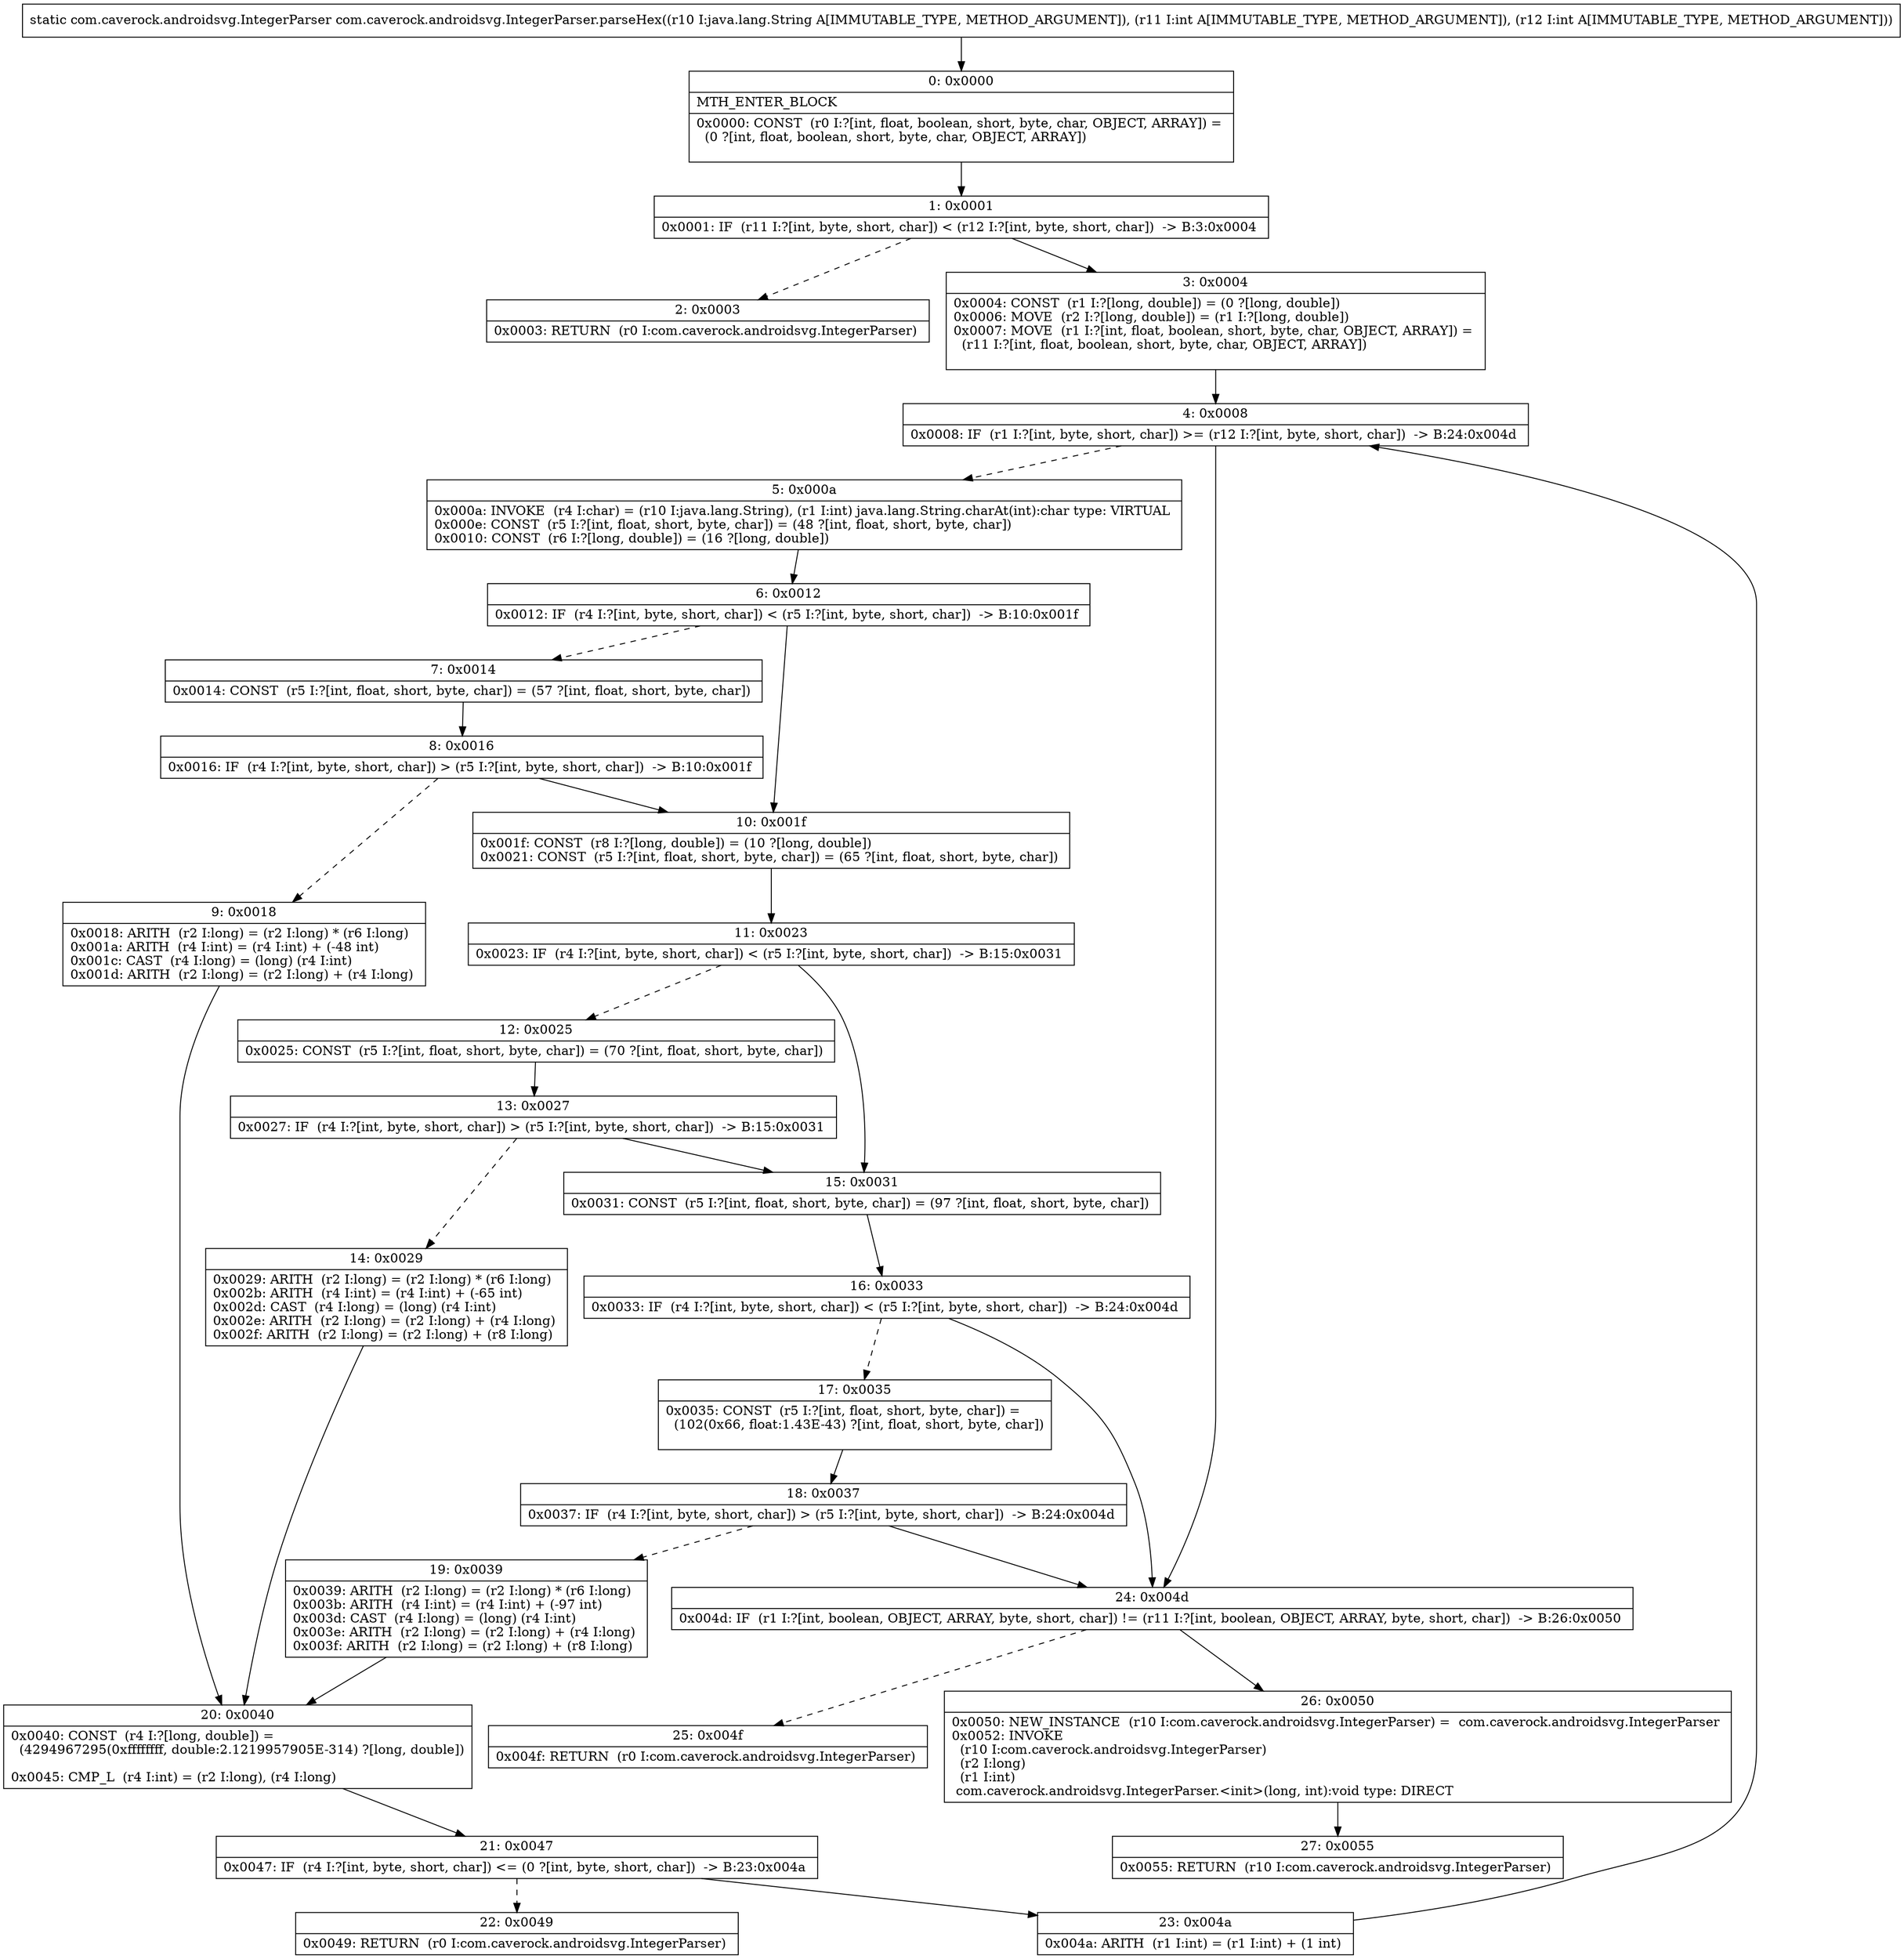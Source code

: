 digraph "CFG forcom.caverock.androidsvg.IntegerParser.parseHex(Ljava\/lang\/String;II)Lcom\/caverock\/androidsvg\/IntegerParser;" {
Node_0 [shape=record,label="{0\:\ 0x0000|MTH_ENTER_BLOCK\l|0x0000: CONST  (r0 I:?[int, float, boolean, short, byte, char, OBJECT, ARRAY]) = \l  (0 ?[int, float, boolean, short, byte, char, OBJECT, ARRAY])\l \l}"];
Node_1 [shape=record,label="{1\:\ 0x0001|0x0001: IF  (r11 I:?[int, byte, short, char]) \< (r12 I:?[int, byte, short, char])  \-\> B:3:0x0004 \l}"];
Node_2 [shape=record,label="{2\:\ 0x0003|0x0003: RETURN  (r0 I:com.caverock.androidsvg.IntegerParser) \l}"];
Node_3 [shape=record,label="{3\:\ 0x0004|0x0004: CONST  (r1 I:?[long, double]) = (0 ?[long, double]) \l0x0006: MOVE  (r2 I:?[long, double]) = (r1 I:?[long, double]) \l0x0007: MOVE  (r1 I:?[int, float, boolean, short, byte, char, OBJECT, ARRAY]) = \l  (r11 I:?[int, float, boolean, short, byte, char, OBJECT, ARRAY])\l \l}"];
Node_4 [shape=record,label="{4\:\ 0x0008|0x0008: IF  (r1 I:?[int, byte, short, char]) \>= (r12 I:?[int, byte, short, char])  \-\> B:24:0x004d \l}"];
Node_5 [shape=record,label="{5\:\ 0x000a|0x000a: INVOKE  (r4 I:char) = (r10 I:java.lang.String), (r1 I:int) java.lang.String.charAt(int):char type: VIRTUAL \l0x000e: CONST  (r5 I:?[int, float, short, byte, char]) = (48 ?[int, float, short, byte, char]) \l0x0010: CONST  (r6 I:?[long, double]) = (16 ?[long, double]) \l}"];
Node_6 [shape=record,label="{6\:\ 0x0012|0x0012: IF  (r4 I:?[int, byte, short, char]) \< (r5 I:?[int, byte, short, char])  \-\> B:10:0x001f \l}"];
Node_7 [shape=record,label="{7\:\ 0x0014|0x0014: CONST  (r5 I:?[int, float, short, byte, char]) = (57 ?[int, float, short, byte, char]) \l}"];
Node_8 [shape=record,label="{8\:\ 0x0016|0x0016: IF  (r4 I:?[int, byte, short, char]) \> (r5 I:?[int, byte, short, char])  \-\> B:10:0x001f \l}"];
Node_9 [shape=record,label="{9\:\ 0x0018|0x0018: ARITH  (r2 I:long) = (r2 I:long) * (r6 I:long) \l0x001a: ARITH  (r4 I:int) = (r4 I:int) + (\-48 int) \l0x001c: CAST  (r4 I:long) = (long) (r4 I:int) \l0x001d: ARITH  (r2 I:long) = (r2 I:long) + (r4 I:long) \l}"];
Node_10 [shape=record,label="{10\:\ 0x001f|0x001f: CONST  (r8 I:?[long, double]) = (10 ?[long, double]) \l0x0021: CONST  (r5 I:?[int, float, short, byte, char]) = (65 ?[int, float, short, byte, char]) \l}"];
Node_11 [shape=record,label="{11\:\ 0x0023|0x0023: IF  (r4 I:?[int, byte, short, char]) \< (r5 I:?[int, byte, short, char])  \-\> B:15:0x0031 \l}"];
Node_12 [shape=record,label="{12\:\ 0x0025|0x0025: CONST  (r5 I:?[int, float, short, byte, char]) = (70 ?[int, float, short, byte, char]) \l}"];
Node_13 [shape=record,label="{13\:\ 0x0027|0x0027: IF  (r4 I:?[int, byte, short, char]) \> (r5 I:?[int, byte, short, char])  \-\> B:15:0x0031 \l}"];
Node_14 [shape=record,label="{14\:\ 0x0029|0x0029: ARITH  (r2 I:long) = (r2 I:long) * (r6 I:long) \l0x002b: ARITH  (r4 I:int) = (r4 I:int) + (\-65 int) \l0x002d: CAST  (r4 I:long) = (long) (r4 I:int) \l0x002e: ARITH  (r2 I:long) = (r2 I:long) + (r4 I:long) \l0x002f: ARITH  (r2 I:long) = (r2 I:long) + (r8 I:long) \l}"];
Node_15 [shape=record,label="{15\:\ 0x0031|0x0031: CONST  (r5 I:?[int, float, short, byte, char]) = (97 ?[int, float, short, byte, char]) \l}"];
Node_16 [shape=record,label="{16\:\ 0x0033|0x0033: IF  (r4 I:?[int, byte, short, char]) \< (r5 I:?[int, byte, short, char])  \-\> B:24:0x004d \l}"];
Node_17 [shape=record,label="{17\:\ 0x0035|0x0035: CONST  (r5 I:?[int, float, short, byte, char]) = \l  (102(0x66, float:1.43E\-43) ?[int, float, short, byte, char])\l \l}"];
Node_18 [shape=record,label="{18\:\ 0x0037|0x0037: IF  (r4 I:?[int, byte, short, char]) \> (r5 I:?[int, byte, short, char])  \-\> B:24:0x004d \l}"];
Node_19 [shape=record,label="{19\:\ 0x0039|0x0039: ARITH  (r2 I:long) = (r2 I:long) * (r6 I:long) \l0x003b: ARITH  (r4 I:int) = (r4 I:int) + (\-97 int) \l0x003d: CAST  (r4 I:long) = (long) (r4 I:int) \l0x003e: ARITH  (r2 I:long) = (r2 I:long) + (r4 I:long) \l0x003f: ARITH  (r2 I:long) = (r2 I:long) + (r8 I:long) \l}"];
Node_20 [shape=record,label="{20\:\ 0x0040|0x0040: CONST  (r4 I:?[long, double]) = \l  (4294967295(0xffffffff, double:2.1219957905E\-314) ?[long, double])\l \l0x0045: CMP_L  (r4 I:int) = (r2 I:long), (r4 I:long) \l}"];
Node_21 [shape=record,label="{21\:\ 0x0047|0x0047: IF  (r4 I:?[int, byte, short, char]) \<= (0 ?[int, byte, short, char])  \-\> B:23:0x004a \l}"];
Node_22 [shape=record,label="{22\:\ 0x0049|0x0049: RETURN  (r0 I:com.caverock.androidsvg.IntegerParser) \l}"];
Node_23 [shape=record,label="{23\:\ 0x004a|0x004a: ARITH  (r1 I:int) = (r1 I:int) + (1 int) \l}"];
Node_24 [shape=record,label="{24\:\ 0x004d|0x004d: IF  (r1 I:?[int, boolean, OBJECT, ARRAY, byte, short, char]) != (r11 I:?[int, boolean, OBJECT, ARRAY, byte, short, char])  \-\> B:26:0x0050 \l}"];
Node_25 [shape=record,label="{25\:\ 0x004f|0x004f: RETURN  (r0 I:com.caverock.androidsvg.IntegerParser) \l}"];
Node_26 [shape=record,label="{26\:\ 0x0050|0x0050: NEW_INSTANCE  (r10 I:com.caverock.androidsvg.IntegerParser) =  com.caverock.androidsvg.IntegerParser \l0x0052: INVOKE  \l  (r10 I:com.caverock.androidsvg.IntegerParser)\l  (r2 I:long)\l  (r1 I:int)\l com.caverock.androidsvg.IntegerParser.\<init\>(long, int):void type: DIRECT \l}"];
Node_27 [shape=record,label="{27\:\ 0x0055|0x0055: RETURN  (r10 I:com.caverock.androidsvg.IntegerParser) \l}"];
MethodNode[shape=record,label="{static com.caverock.androidsvg.IntegerParser com.caverock.androidsvg.IntegerParser.parseHex((r10 I:java.lang.String A[IMMUTABLE_TYPE, METHOD_ARGUMENT]), (r11 I:int A[IMMUTABLE_TYPE, METHOD_ARGUMENT]), (r12 I:int A[IMMUTABLE_TYPE, METHOD_ARGUMENT])) }"];
MethodNode -> Node_0;
Node_0 -> Node_1;
Node_1 -> Node_2[style=dashed];
Node_1 -> Node_3;
Node_3 -> Node_4;
Node_4 -> Node_5[style=dashed];
Node_4 -> Node_24;
Node_5 -> Node_6;
Node_6 -> Node_7[style=dashed];
Node_6 -> Node_10;
Node_7 -> Node_8;
Node_8 -> Node_9[style=dashed];
Node_8 -> Node_10;
Node_9 -> Node_20;
Node_10 -> Node_11;
Node_11 -> Node_12[style=dashed];
Node_11 -> Node_15;
Node_12 -> Node_13;
Node_13 -> Node_14[style=dashed];
Node_13 -> Node_15;
Node_14 -> Node_20;
Node_15 -> Node_16;
Node_16 -> Node_17[style=dashed];
Node_16 -> Node_24;
Node_17 -> Node_18;
Node_18 -> Node_19[style=dashed];
Node_18 -> Node_24;
Node_19 -> Node_20;
Node_20 -> Node_21;
Node_21 -> Node_22[style=dashed];
Node_21 -> Node_23;
Node_23 -> Node_4;
Node_24 -> Node_25[style=dashed];
Node_24 -> Node_26;
Node_26 -> Node_27;
}

